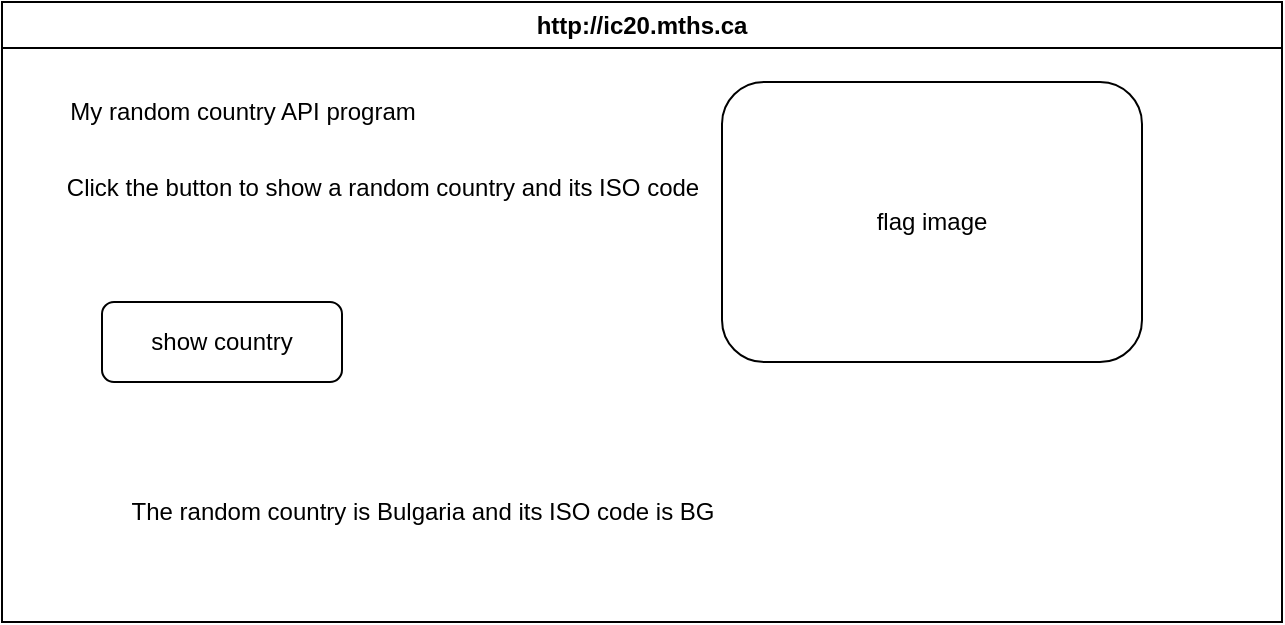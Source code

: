 <mxfile>
    <diagram id="TjJzswez9hUoXF-m_bUa" name="Page-1">
        <mxGraphModel dx="772" dy="346" grid="1" gridSize="10" guides="1" tooltips="1" connect="1" arrows="1" fold="1" page="1" pageScale="1" pageWidth="850" pageHeight="1100" math="0" shadow="0">
            <root>
                <mxCell id="0"/>
                <mxCell id="1" parent="0"/>
                <mxCell id="2" value="http://ic20.mths.ca" style="swimlane;whiteSpace=wrap;html=1;" vertex="1" parent="1">
                    <mxGeometry x="150" y="160" width="640" height="310" as="geometry"/>
                </mxCell>
                <mxCell id="3" value="My random country API program" style="text;html=1;align=center;verticalAlign=middle;resizable=0;points=[];autosize=1;strokeColor=none;fillColor=none;" vertex="1" parent="2">
                    <mxGeometry x="20" y="40" width="200" height="30" as="geometry"/>
                </mxCell>
                <mxCell id="4" value="&lt;div&gt;Click the button to show a random country and its ISO code&lt;/div&gt;&lt;div&gt;&lt;br&gt;&lt;/div&gt;" style="text;html=1;align=center;verticalAlign=middle;resizable=0;points=[];autosize=1;strokeColor=none;fillColor=none;" vertex="1" parent="2">
                    <mxGeometry x="20" y="80" width="340" height="40" as="geometry"/>
                </mxCell>
                <mxCell id="5" value="show country" style="rounded=1;whiteSpace=wrap;html=1;" vertex="1" parent="2">
                    <mxGeometry x="50" y="150" width="120" height="40" as="geometry"/>
                </mxCell>
                <mxCell id="6" value="flag image" style="rounded=1;whiteSpace=wrap;html=1;" vertex="1" parent="2">
                    <mxGeometry x="360" y="40" width="210" height="140" as="geometry"/>
                </mxCell>
                <mxCell id="7" value="The random country is Bulgaria and its ISO code is BG" style="text;html=1;align=center;verticalAlign=middle;resizable=0;points=[];autosize=1;strokeColor=none;fillColor=none;" vertex="1" parent="2">
                    <mxGeometry x="50" y="240" width="320" height="30" as="geometry"/>
                </mxCell>
            </root>
        </mxGraphModel>
    </diagram>
</mxfile>
